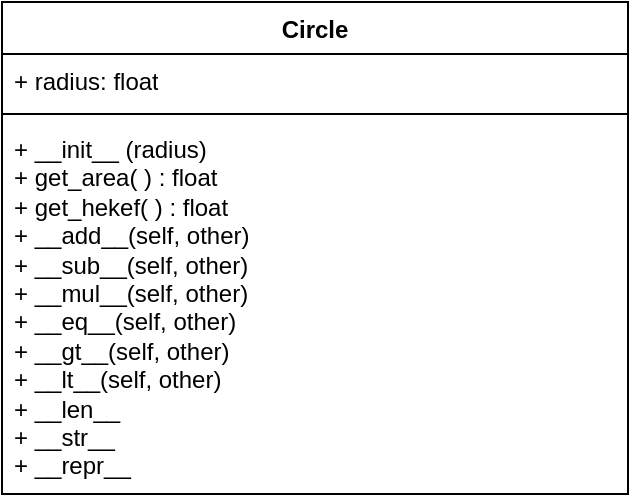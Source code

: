 <mxfile version="26.0.4">
  <diagram name="Page-1" id="bCev6TGxV7rMNRsL300P">
    <mxGraphModel dx="363" dy="1366" grid="0" gridSize="10" guides="1" tooltips="1" connect="1" arrows="1" fold="1" page="0" pageScale="1" pageWidth="850" pageHeight="1100" math="0" shadow="0">
      <root>
        <mxCell id="0" />
        <mxCell id="1" parent="0" />
        <mxCell id="5-hnpSfQQS_k5lOVA8bx-9" value="Circle" style="swimlane;fontStyle=1;align=center;verticalAlign=top;childLayout=stackLayout;horizontal=1;startSize=26;horizontalStack=0;resizeParent=1;resizeParentMax=0;resizeLast=0;collapsible=1;marginBottom=0;whiteSpace=wrap;html=1;" vertex="1" parent="1">
          <mxGeometry x="67" y="-674" width="313" height="246" as="geometry" />
        </mxCell>
        <mxCell id="5-hnpSfQQS_k5lOVA8bx-10" value="+ radius: float" style="text;strokeColor=none;fillColor=none;align=left;verticalAlign=top;spacingLeft=4;spacingRight=4;overflow=hidden;rotatable=0;points=[[0,0.5],[1,0.5]];portConstraint=eastwest;whiteSpace=wrap;html=1;" vertex="1" parent="5-hnpSfQQS_k5lOVA8bx-9">
          <mxGeometry y="26" width="313" height="26" as="geometry" />
        </mxCell>
        <mxCell id="5-hnpSfQQS_k5lOVA8bx-11" value="" style="line;strokeWidth=1;fillColor=none;align=left;verticalAlign=middle;spacingTop=-1;spacingLeft=3;spacingRight=3;rotatable=0;labelPosition=right;points=[];portConstraint=eastwest;strokeColor=inherit;" vertex="1" parent="5-hnpSfQQS_k5lOVA8bx-9">
          <mxGeometry y="52" width="313" height="8" as="geometry" />
        </mxCell>
        <mxCell id="5-hnpSfQQS_k5lOVA8bx-12" value="+ __init__ (radius)&lt;div&gt;+ get_area( ) : float&lt;/div&gt;&lt;div&gt;+ get_hekef( ) : float&lt;br&gt;&lt;div&gt;+ __add__(self, other)&lt;/div&gt;&lt;div&gt;+ __sub__(self, other)&lt;/div&gt;&lt;div&gt;+ __mul__(self, other)&lt;/div&gt;&lt;div&gt;+ __eq__(self, other)&lt;/div&gt;&lt;div&gt;+ __gt__(self, other)&lt;/div&gt;&lt;div&gt;+ __lt__(self, other)&lt;/div&gt;&lt;div&gt;+ __len__&lt;/div&gt;&lt;div&gt;+ __str__&lt;/div&gt;&lt;div&gt;+ __repr__&lt;/div&gt;&lt;/div&gt;" style="text;strokeColor=none;fillColor=none;align=left;verticalAlign=top;spacingLeft=4;spacingRight=4;overflow=hidden;rotatable=0;points=[[0,0.5],[1,0.5]];portConstraint=eastwest;whiteSpace=wrap;html=1;" vertex="1" parent="5-hnpSfQQS_k5lOVA8bx-9">
          <mxGeometry y="60" width="313" height="186" as="geometry" />
        </mxCell>
      </root>
    </mxGraphModel>
  </diagram>
</mxfile>
